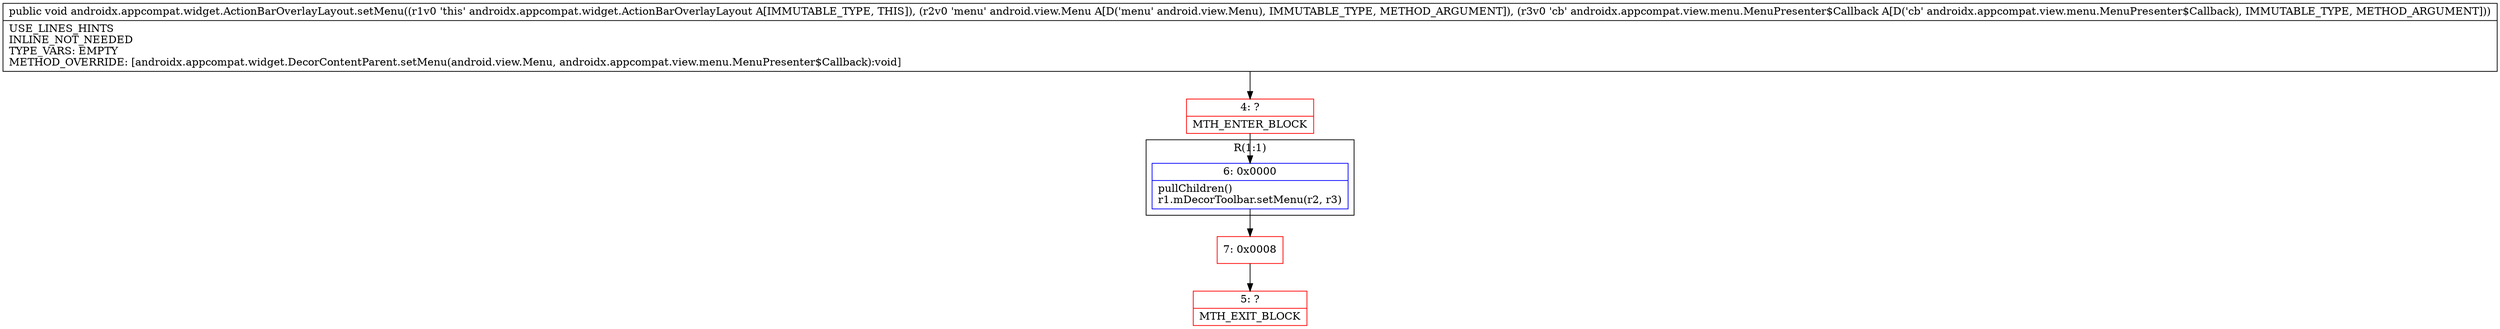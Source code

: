 digraph "CFG forandroidx.appcompat.widget.ActionBarOverlayLayout.setMenu(Landroid\/view\/Menu;Landroidx\/appcompat\/view\/menu\/MenuPresenter$Callback;)V" {
subgraph cluster_Region_892599099 {
label = "R(1:1)";
node [shape=record,color=blue];
Node_6 [shape=record,label="{6\:\ 0x0000|pullChildren()\lr1.mDecorToolbar.setMenu(r2, r3)\l}"];
}
Node_4 [shape=record,color=red,label="{4\:\ ?|MTH_ENTER_BLOCK\l}"];
Node_7 [shape=record,color=red,label="{7\:\ 0x0008}"];
Node_5 [shape=record,color=red,label="{5\:\ ?|MTH_EXIT_BLOCK\l}"];
MethodNode[shape=record,label="{public void androidx.appcompat.widget.ActionBarOverlayLayout.setMenu((r1v0 'this' androidx.appcompat.widget.ActionBarOverlayLayout A[IMMUTABLE_TYPE, THIS]), (r2v0 'menu' android.view.Menu A[D('menu' android.view.Menu), IMMUTABLE_TYPE, METHOD_ARGUMENT]), (r3v0 'cb' androidx.appcompat.view.menu.MenuPresenter$Callback A[D('cb' androidx.appcompat.view.menu.MenuPresenter$Callback), IMMUTABLE_TYPE, METHOD_ARGUMENT]))  | USE_LINES_HINTS\lINLINE_NOT_NEEDED\lTYPE_VARS: EMPTY\lMETHOD_OVERRIDE: [androidx.appcompat.widget.DecorContentParent.setMenu(android.view.Menu, androidx.appcompat.view.menu.MenuPresenter$Callback):void]\l}"];
MethodNode -> Node_4;Node_6 -> Node_7;
Node_4 -> Node_6;
Node_7 -> Node_5;
}

